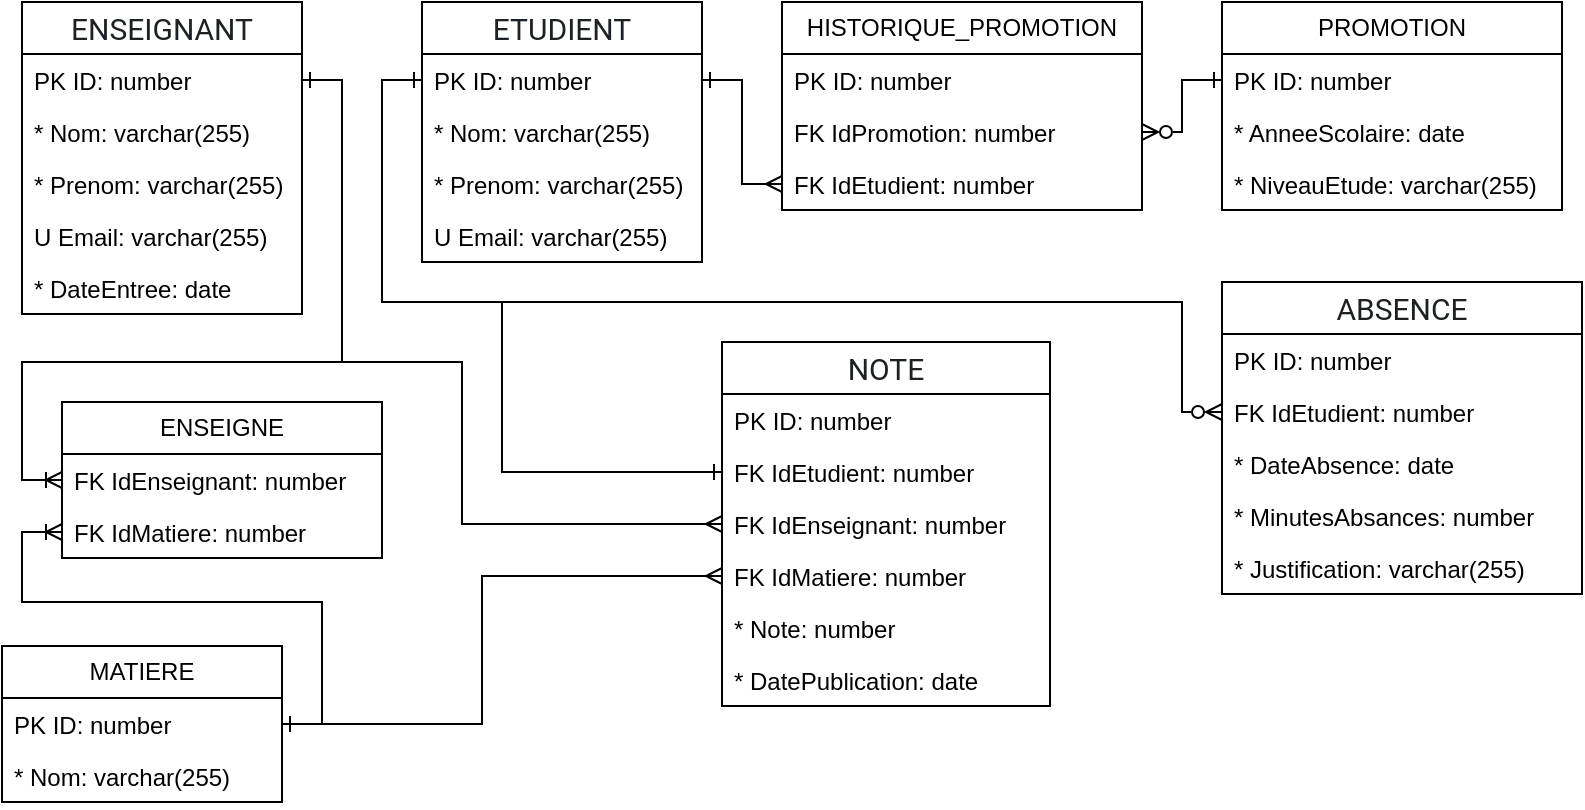 <mxfile version="25.0.3">
  <diagram name="Page-1" id="5QHQpuwF0d0SdORkyzOC">
    <mxGraphModel dx="1028" dy="639" grid="1" gridSize="10" guides="1" tooltips="1" connect="1" arrows="1" fold="1" page="1" pageScale="1" pageWidth="827" pageHeight="1169" math="0" shadow="0">
      <root>
        <mxCell id="0" />
        <mxCell id="1" parent="0" />
        <mxCell id="vQiPM37jew7HVd68aj-R-1" value="&lt;span style=&quot;box-sizing: border-box; color: rgb(29, 33, 37); font-family: Roboto; font-size: 15px; text-align: left; background-color: rgb(255, 255, 255);&quot; id=&quot;yui_3_18_1_1_1740044298162_46&quot;&gt;ENSEIGNANT&lt;/span&gt;" style="swimlane;fontStyle=0;childLayout=stackLayout;horizontal=1;startSize=26;fillColor=none;horizontalStack=0;resizeParent=1;resizeParentMax=0;resizeLast=0;collapsible=1;marginBottom=0;whiteSpace=wrap;html=1;" vertex="1" parent="1">
          <mxGeometry x="20" y="80" width="140" height="156" as="geometry">
            <mxRectangle x="40" y="80" width="100" height="30" as="alternateBounds" />
          </mxGeometry>
        </mxCell>
        <mxCell id="vQiPM37jew7HVd68aj-R-2" value="PK ID: number" style="text;strokeColor=none;fillColor=none;align=left;verticalAlign=top;spacingLeft=4;spacingRight=4;overflow=hidden;rotatable=0;points=[[0,0.5],[1,0.5]];portConstraint=eastwest;whiteSpace=wrap;html=1;" vertex="1" parent="vQiPM37jew7HVd68aj-R-1">
          <mxGeometry y="26" width="140" height="26" as="geometry" />
        </mxCell>
        <mxCell id="vQiPM37jew7HVd68aj-R-3" value="* Nom: varchar(255)" style="text;strokeColor=none;fillColor=none;align=left;verticalAlign=top;spacingLeft=4;spacingRight=4;overflow=hidden;rotatable=0;points=[[0,0.5],[1,0.5]];portConstraint=eastwest;whiteSpace=wrap;html=1;" vertex="1" parent="vQiPM37jew7HVd68aj-R-1">
          <mxGeometry y="52" width="140" height="26" as="geometry" />
        </mxCell>
        <mxCell id="vQiPM37jew7HVd68aj-R-4" value="* Prenom: varchar(255)" style="text;strokeColor=none;fillColor=none;align=left;verticalAlign=top;spacingLeft=4;spacingRight=4;overflow=hidden;rotatable=0;points=[[0,0.5],[1,0.5]];portConstraint=eastwest;whiteSpace=wrap;html=1;" vertex="1" parent="vQiPM37jew7HVd68aj-R-1">
          <mxGeometry y="78" width="140" height="26" as="geometry" />
        </mxCell>
        <mxCell id="vQiPM37jew7HVd68aj-R-10" value="U Email: varchar(255)" style="text;strokeColor=none;fillColor=none;align=left;verticalAlign=top;spacingLeft=4;spacingRight=4;overflow=hidden;rotatable=0;points=[[0,0.5],[1,0.5]];portConstraint=eastwest;whiteSpace=wrap;html=1;" vertex="1" parent="vQiPM37jew7HVd68aj-R-1">
          <mxGeometry y="104" width="140" height="26" as="geometry" />
        </mxCell>
        <mxCell id="vQiPM37jew7HVd68aj-R-12" value="* DateEntree: date" style="text;strokeColor=none;fillColor=none;align=left;verticalAlign=top;spacingLeft=4;spacingRight=4;overflow=hidden;rotatable=0;points=[[0,0.5],[1,0.5]];portConstraint=eastwest;whiteSpace=wrap;html=1;" vertex="1" parent="vQiPM37jew7HVd68aj-R-1">
          <mxGeometry y="130" width="140" height="26" as="geometry" />
        </mxCell>
        <mxCell id="vQiPM37jew7HVd68aj-R-6" value="&lt;span style=&quot;box-sizing: border-box; color: rgb(29, 33, 37); font-family: Roboto; font-size: 15px; text-align: left; background-color: rgb(255, 255, 255);&quot; id=&quot;yui_3_18_1_1_1740044298162_46&quot;&gt;ETUDIENT&lt;/span&gt;" style="swimlane;fontStyle=0;childLayout=stackLayout;horizontal=1;startSize=26;fillColor=none;horizontalStack=0;resizeParent=1;resizeParentMax=0;resizeLast=0;collapsible=1;marginBottom=0;whiteSpace=wrap;html=1;" vertex="1" parent="1">
          <mxGeometry x="220" y="80" width="140" height="130" as="geometry">
            <mxRectangle x="40" y="80" width="100" height="30" as="alternateBounds" />
          </mxGeometry>
        </mxCell>
        <mxCell id="vQiPM37jew7HVd68aj-R-7" value="PK ID: number" style="text;strokeColor=none;fillColor=none;align=left;verticalAlign=top;spacingLeft=4;spacingRight=4;overflow=hidden;rotatable=0;points=[[0,0.5],[1,0.5]];portConstraint=eastwest;whiteSpace=wrap;html=1;" vertex="1" parent="vQiPM37jew7HVd68aj-R-6">
          <mxGeometry y="26" width="140" height="26" as="geometry" />
        </mxCell>
        <mxCell id="vQiPM37jew7HVd68aj-R-8" value="* Nom: varchar(255)" style="text;strokeColor=none;fillColor=none;align=left;verticalAlign=top;spacingLeft=4;spacingRight=4;overflow=hidden;rotatable=0;points=[[0,0.5],[1,0.5]];portConstraint=eastwest;whiteSpace=wrap;html=1;" vertex="1" parent="vQiPM37jew7HVd68aj-R-6">
          <mxGeometry y="52" width="140" height="26" as="geometry" />
        </mxCell>
        <mxCell id="vQiPM37jew7HVd68aj-R-9" value="* Prenom: varchar(255)" style="text;strokeColor=none;fillColor=none;align=left;verticalAlign=top;spacingLeft=4;spacingRight=4;overflow=hidden;rotatable=0;points=[[0,0.5],[1,0.5]];portConstraint=eastwest;whiteSpace=wrap;html=1;" vertex="1" parent="vQiPM37jew7HVd68aj-R-6">
          <mxGeometry y="78" width="140" height="26" as="geometry" />
        </mxCell>
        <mxCell id="vQiPM37jew7HVd68aj-R-13" value="U Email: varchar(255)" style="text;strokeColor=none;fillColor=none;align=left;verticalAlign=top;spacingLeft=4;spacingRight=4;overflow=hidden;rotatable=0;points=[[0,0.5],[1,0.5]];portConstraint=eastwest;whiteSpace=wrap;html=1;" vertex="1" parent="vQiPM37jew7HVd68aj-R-6">
          <mxGeometry y="104" width="140" height="26" as="geometry" />
        </mxCell>
        <mxCell id="vQiPM37jew7HVd68aj-R-14" value="PROMOTION" style="swimlane;fontStyle=0;childLayout=stackLayout;horizontal=1;startSize=26;fillColor=none;horizontalStack=0;resizeParent=1;resizeParentMax=0;resizeLast=0;collapsible=1;marginBottom=0;whiteSpace=wrap;html=1;" vertex="1" parent="1">
          <mxGeometry x="620" y="80" width="170" height="104" as="geometry" />
        </mxCell>
        <mxCell id="vQiPM37jew7HVd68aj-R-15" value="PK ID: number" style="text;strokeColor=none;fillColor=none;align=left;verticalAlign=top;spacingLeft=4;spacingRight=4;overflow=hidden;rotatable=0;points=[[0,0.5],[1,0.5]];portConstraint=eastwest;whiteSpace=wrap;html=1;" vertex="1" parent="vQiPM37jew7HVd68aj-R-14">
          <mxGeometry y="26" width="170" height="26" as="geometry" />
        </mxCell>
        <mxCell id="vQiPM37jew7HVd68aj-R-16" value="* AnneeScolaire: date" style="text;strokeColor=none;fillColor=none;align=left;verticalAlign=top;spacingLeft=4;spacingRight=4;overflow=hidden;rotatable=0;points=[[0,0.5],[1,0.5]];portConstraint=eastwest;whiteSpace=wrap;html=1;" vertex="1" parent="vQiPM37jew7HVd68aj-R-14">
          <mxGeometry y="52" width="170" height="26" as="geometry" />
        </mxCell>
        <mxCell id="vQiPM37jew7HVd68aj-R-17" value="* NiveauEtude: varchar(255)" style="text;strokeColor=none;fillColor=none;align=left;verticalAlign=top;spacingLeft=4;spacingRight=4;overflow=hidden;rotatable=0;points=[[0,0.5],[1,0.5]];portConstraint=eastwest;whiteSpace=wrap;html=1;" vertex="1" parent="vQiPM37jew7HVd68aj-R-14">
          <mxGeometry y="78" width="170" height="26" as="geometry" />
        </mxCell>
        <mxCell id="vQiPM37jew7HVd68aj-R-18" value="HISTORIQUE_PROMOTION" style="swimlane;fontStyle=0;childLayout=stackLayout;horizontal=1;startSize=26;fillColor=none;horizontalStack=0;resizeParent=1;resizeParentMax=0;resizeLast=0;collapsible=1;marginBottom=0;whiteSpace=wrap;html=1;" vertex="1" parent="1">
          <mxGeometry x="400" y="80" width="180" height="104" as="geometry" />
        </mxCell>
        <mxCell id="vQiPM37jew7HVd68aj-R-19" value="PK ID: number" style="text;strokeColor=none;fillColor=none;align=left;verticalAlign=top;spacingLeft=4;spacingRight=4;overflow=hidden;rotatable=0;points=[[0,0.5],[1,0.5]];portConstraint=eastwest;whiteSpace=wrap;html=1;" vertex="1" parent="vQiPM37jew7HVd68aj-R-18">
          <mxGeometry y="26" width="180" height="26" as="geometry" />
        </mxCell>
        <mxCell id="vQiPM37jew7HVd68aj-R-20" value="FK IdPromotion: number" style="text;strokeColor=none;fillColor=none;align=left;verticalAlign=top;spacingLeft=4;spacingRight=4;overflow=hidden;rotatable=0;points=[[0,0.5],[1,0.5]];portConstraint=eastwest;whiteSpace=wrap;html=1;" vertex="1" parent="vQiPM37jew7HVd68aj-R-18">
          <mxGeometry y="52" width="180" height="26" as="geometry" />
        </mxCell>
        <mxCell id="vQiPM37jew7HVd68aj-R-21" value="FK IdEtudient: number" style="text;strokeColor=none;fillColor=none;align=left;verticalAlign=top;spacingLeft=4;spacingRight=4;overflow=hidden;rotatable=0;points=[[0,0.5],[1,0.5]];portConstraint=eastwest;whiteSpace=wrap;html=1;" vertex="1" parent="vQiPM37jew7HVd68aj-R-18">
          <mxGeometry y="78" width="180" height="26" as="geometry" />
        </mxCell>
        <mxCell id="vQiPM37jew7HVd68aj-R-58" style="edgeStyle=orthogonalEdgeStyle;rounded=0;orthogonalLoop=1;jettySize=auto;html=1;exitX=1;exitY=0.5;exitDx=0;exitDy=0;entryX=0;entryY=0.5;entryDx=0;entryDy=0;startArrow=ERone;startFill=0;endArrow=ERoneToMany;endFill=0;" edge="1" parent="1" source="vQiPM37jew7HVd68aj-R-22" target="vQiPM37jew7HVd68aj-R-28">
          <mxGeometry relative="1" as="geometry" />
        </mxCell>
        <mxCell id="vQiPM37jew7HVd68aj-R-22" value="MATIERE" style="swimlane;fontStyle=0;childLayout=stackLayout;horizontal=1;startSize=26;fillColor=none;horizontalStack=0;resizeParent=1;resizeParentMax=0;resizeLast=0;collapsible=1;marginBottom=0;whiteSpace=wrap;html=1;" vertex="1" parent="1">
          <mxGeometry x="10" y="402" width="140" height="78" as="geometry" />
        </mxCell>
        <mxCell id="vQiPM37jew7HVd68aj-R-23" value="PK ID: number" style="text;strokeColor=none;fillColor=none;align=left;verticalAlign=top;spacingLeft=4;spacingRight=4;overflow=hidden;rotatable=0;points=[[0,0.5],[1,0.5]];portConstraint=eastwest;whiteSpace=wrap;html=1;" vertex="1" parent="vQiPM37jew7HVd68aj-R-22">
          <mxGeometry y="26" width="140" height="26" as="geometry" />
        </mxCell>
        <mxCell id="vQiPM37jew7HVd68aj-R-24" value="* Nom: varchar(255)" style="text;strokeColor=none;fillColor=none;align=left;verticalAlign=top;spacingLeft=4;spacingRight=4;overflow=hidden;rotatable=0;points=[[0,0.5],[1,0.5]];portConstraint=eastwest;whiteSpace=wrap;html=1;" vertex="1" parent="vQiPM37jew7HVd68aj-R-22">
          <mxGeometry y="52" width="140" height="26" as="geometry" />
        </mxCell>
        <mxCell id="vQiPM37jew7HVd68aj-R-26" value="ENSEIGNE" style="swimlane;fontStyle=0;childLayout=stackLayout;horizontal=1;startSize=26;fillColor=none;horizontalStack=0;resizeParent=1;resizeParentMax=0;resizeLast=0;collapsible=1;marginBottom=0;whiteSpace=wrap;html=1;" vertex="1" parent="1">
          <mxGeometry x="40" y="280" width="160" height="78" as="geometry" />
        </mxCell>
        <mxCell id="vQiPM37jew7HVd68aj-R-27" value="FK IdEnseignant: number" style="text;strokeColor=none;fillColor=none;align=left;verticalAlign=top;spacingLeft=4;spacingRight=4;overflow=hidden;rotatable=0;points=[[0,0.5],[1,0.5]];portConstraint=eastwest;whiteSpace=wrap;html=1;" vertex="1" parent="vQiPM37jew7HVd68aj-R-26">
          <mxGeometry y="26" width="160" height="26" as="geometry" />
        </mxCell>
        <mxCell id="vQiPM37jew7HVd68aj-R-28" value="FK IdMatiere: number" style="text;strokeColor=none;fillColor=none;align=left;verticalAlign=top;spacingLeft=4;spacingRight=4;overflow=hidden;rotatable=0;points=[[0,0.5],[1,0.5]];portConstraint=eastwest;whiteSpace=wrap;html=1;" vertex="1" parent="vQiPM37jew7HVd68aj-R-26">
          <mxGeometry y="52" width="160" height="26" as="geometry" />
        </mxCell>
        <mxCell id="vQiPM37jew7HVd68aj-R-29" value="&lt;span style=&quot;box-sizing: border-box; color: rgb(29, 33, 37); font-family: Roboto; font-size: 15px; text-align: left; background-color: rgb(255, 255, 255);&quot; id=&quot;yui_3_18_1_1_1740044298162_46&quot;&gt;NOTE&lt;/span&gt;" style="swimlane;fontStyle=0;childLayout=stackLayout;horizontal=1;startSize=26;fillColor=none;horizontalStack=0;resizeParent=1;resizeParentMax=0;resizeLast=0;collapsible=1;marginBottom=0;whiteSpace=wrap;html=1;" vertex="1" parent="1">
          <mxGeometry x="370" y="250" width="164" height="182" as="geometry">
            <mxRectangle x="40" y="80" width="100" height="30" as="alternateBounds" />
          </mxGeometry>
        </mxCell>
        <mxCell id="vQiPM37jew7HVd68aj-R-30" value="PK ID: number" style="text;strokeColor=none;fillColor=none;align=left;verticalAlign=top;spacingLeft=4;spacingRight=4;overflow=hidden;rotatable=0;points=[[0,0.5],[1,0.5]];portConstraint=eastwest;whiteSpace=wrap;html=1;" vertex="1" parent="vQiPM37jew7HVd68aj-R-29">
          <mxGeometry y="26" width="164" height="26" as="geometry" />
        </mxCell>
        <mxCell id="vQiPM37jew7HVd68aj-R-31" value="FK IdEtudient: number" style="text;strokeColor=none;fillColor=none;align=left;verticalAlign=top;spacingLeft=4;spacingRight=4;overflow=hidden;rotatable=0;points=[[0,0.5],[1,0.5]];portConstraint=eastwest;whiteSpace=wrap;html=1;" vertex="1" parent="vQiPM37jew7HVd68aj-R-29">
          <mxGeometry y="52" width="164" height="26" as="geometry" />
        </mxCell>
        <mxCell id="vQiPM37jew7HVd68aj-R-32" value="FK IdEnseignant: number" style="text;strokeColor=none;fillColor=none;align=left;verticalAlign=top;spacingLeft=4;spacingRight=4;overflow=hidden;rotatable=0;points=[[0,0.5],[1,0.5]];portConstraint=eastwest;whiteSpace=wrap;html=1;" vertex="1" parent="vQiPM37jew7HVd68aj-R-29">
          <mxGeometry y="78" width="164" height="26" as="geometry" />
        </mxCell>
        <mxCell id="vQiPM37jew7HVd68aj-R-33" value="FK IdMatiere: number" style="text;strokeColor=none;fillColor=none;align=left;verticalAlign=top;spacingLeft=4;spacingRight=4;overflow=hidden;rotatable=0;points=[[0,0.5],[1,0.5]];portConstraint=eastwest;whiteSpace=wrap;html=1;" vertex="1" parent="vQiPM37jew7HVd68aj-R-29">
          <mxGeometry y="104" width="164" height="26" as="geometry" />
        </mxCell>
        <mxCell id="vQiPM37jew7HVd68aj-R-34" value="* Note: number" style="text;strokeColor=none;fillColor=none;align=left;verticalAlign=top;spacingLeft=4;spacingRight=4;overflow=hidden;rotatable=0;points=[[0,0.5],[1,0.5]];portConstraint=eastwest;whiteSpace=wrap;html=1;" vertex="1" parent="vQiPM37jew7HVd68aj-R-29">
          <mxGeometry y="130" width="164" height="26" as="geometry" />
        </mxCell>
        <mxCell id="vQiPM37jew7HVd68aj-R-35" value="* DatePublication: date" style="text;strokeColor=none;fillColor=none;align=left;verticalAlign=top;spacingLeft=4;spacingRight=4;overflow=hidden;rotatable=0;points=[[0,0.5],[1,0.5]];portConstraint=eastwest;whiteSpace=wrap;html=1;" vertex="1" parent="vQiPM37jew7HVd68aj-R-29">
          <mxGeometry y="156" width="164" height="26" as="geometry" />
        </mxCell>
        <mxCell id="vQiPM37jew7HVd68aj-R-36" value="&lt;span style=&quot;box-sizing: border-box; color: rgb(29, 33, 37); font-family: Roboto; font-size: 15px; text-align: left; background-color: rgb(255, 255, 255);&quot; id=&quot;yui_3_18_1_1_1740044298162_46&quot;&gt;ABSENCE&lt;/span&gt;" style="swimlane;fontStyle=0;childLayout=stackLayout;horizontal=1;startSize=26;fillColor=none;horizontalStack=0;resizeParent=1;resizeParentMax=0;resizeLast=0;collapsible=1;marginBottom=0;whiteSpace=wrap;html=1;" vertex="1" parent="1">
          <mxGeometry x="620" y="220" width="180" height="156" as="geometry">
            <mxRectangle x="40" y="80" width="100" height="30" as="alternateBounds" />
          </mxGeometry>
        </mxCell>
        <mxCell id="vQiPM37jew7HVd68aj-R-37" value="PK ID: number" style="text;strokeColor=none;fillColor=none;align=left;verticalAlign=top;spacingLeft=4;spacingRight=4;overflow=hidden;rotatable=0;points=[[0,0.5],[1,0.5]];portConstraint=eastwest;whiteSpace=wrap;html=1;" vertex="1" parent="vQiPM37jew7HVd68aj-R-36">
          <mxGeometry y="26" width="180" height="26" as="geometry" />
        </mxCell>
        <mxCell id="vQiPM37jew7HVd68aj-R-38" value="FK IdEtudient: number" style="text;strokeColor=none;fillColor=none;align=left;verticalAlign=top;spacingLeft=4;spacingRight=4;overflow=hidden;rotatable=0;points=[[0,0.5],[1,0.5]];portConstraint=eastwest;whiteSpace=wrap;html=1;" vertex="1" parent="vQiPM37jew7HVd68aj-R-36">
          <mxGeometry y="52" width="180" height="26" as="geometry" />
        </mxCell>
        <mxCell id="vQiPM37jew7HVd68aj-R-39" value="* DateAbsence: date" style="text;strokeColor=none;fillColor=none;align=left;verticalAlign=top;spacingLeft=4;spacingRight=4;overflow=hidden;rotatable=0;points=[[0,0.5],[1,0.5]];portConstraint=eastwest;whiteSpace=wrap;html=1;" vertex="1" parent="vQiPM37jew7HVd68aj-R-36">
          <mxGeometry y="78" width="180" height="26" as="geometry" />
        </mxCell>
        <mxCell id="vQiPM37jew7HVd68aj-R-40" value="* MinutesAbsances: number" style="text;strokeColor=none;fillColor=none;align=left;verticalAlign=top;spacingLeft=4;spacingRight=4;overflow=hidden;rotatable=0;points=[[0,0.5],[1,0.5]];portConstraint=eastwest;whiteSpace=wrap;html=1;" vertex="1" parent="vQiPM37jew7HVd68aj-R-36">
          <mxGeometry y="104" width="180" height="26" as="geometry" />
        </mxCell>
        <mxCell id="vQiPM37jew7HVd68aj-R-41" value="* Justification: varchar(255)" style="text;strokeColor=none;fillColor=none;align=left;verticalAlign=top;spacingLeft=4;spacingRight=4;overflow=hidden;rotatable=0;points=[[0,0.5],[1,0.5]];portConstraint=eastwest;whiteSpace=wrap;html=1;" vertex="1" parent="vQiPM37jew7HVd68aj-R-36">
          <mxGeometry y="130" width="180" height="26" as="geometry" />
        </mxCell>
        <mxCell id="vQiPM37jew7HVd68aj-R-43" style="edgeStyle=orthogonalEdgeStyle;rounded=0;orthogonalLoop=1;jettySize=auto;html=1;exitX=1;exitY=0.5;exitDx=0;exitDy=0;startArrow=ERone;startFill=0;endArrow=ERoneToMany;endFill=0;jumpStyle=arc;" edge="1" parent="1" source="vQiPM37jew7HVd68aj-R-2" target="vQiPM37jew7HVd68aj-R-27">
          <mxGeometry relative="1" as="geometry">
            <Array as="points">
              <mxPoint x="180" y="119" />
              <mxPoint x="180" y="260" />
              <mxPoint x="20" y="260" />
              <mxPoint x="20" y="319" />
            </Array>
          </mxGeometry>
        </mxCell>
        <mxCell id="vQiPM37jew7HVd68aj-R-45" style="edgeStyle=orthogonalEdgeStyle;rounded=0;orthogonalLoop=1;jettySize=auto;html=1;exitX=1;exitY=0.5;exitDx=0;exitDy=0;entryX=0;entryY=0.5;entryDx=0;entryDy=0;endArrow=ERmany;endFill=0;startArrow=ERone;startFill=0;jumpStyle=arc;" edge="1" parent="1" source="vQiPM37jew7HVd68aj-R-7" target="vQiPM37jew7HVd68aj-R-21">
          <mxGeometry relative="1" as="geometry">
            <Array as="points">
              <mxPoint x="380" y="119" />
              <mxPoint x="380" y="171" />
            </Array>
          </mxGeometry>
        </mxCell>
        <mxCell id="vQiPM37jew7HVd68aj-R-46" style="edgeStyle=orthogonalEdgeStyle;rounded=0;orthogonalLoop=1;jettySize=auto;html=1;jumpStyle=arc;startArrow=ERone;startFill=0;endArrow=ERzeroToMany;endFill=0;entryX=1;entryY=0.5;entryDx=0;entryDy=0;exitX=0;exitY=0.5;exitDx=0;exitDy=0;" edge="1" parent="1" source="vQiPM37jew7HVd68aj-R-15" target="vQiPM37jew7HVd68aj-R-20">
          <mxGeometry relative="1" as="geometry">
            <mxPoint x="590" y="460" as="sourcePoint" />
            <mxPoint x="650" y="160" as="targetPoint" />
            <Array as="points">
              <mxPoint x="600" y="119" />
              <mxPoint x="600" y="145" />
            </Array>
          </mxGeometry>
        </mxCell>
        <mxCell id="vQiPM37jew7HVd68aj-R-47" style="edgeStyle=orthogonalEdgeStyle;rounded=0;orthogonalLoop=1;jettySize=auto;html=1;entryX=0;entryY=0.5;entryDx=0;entryDy=0;startArrow=ERone;startFill=0;endArrow=ERone;endFill=0;exitX=0;exitY=0.5;exitDx=0;exitDy=0;" edge="1" parent="1" source="vQiPM37jew7HVd68aj-R-7" target="vQiPM37jew7HVd68aj-R-31">
          <mxGeometry relative="1" as="geometry">
            <mxPoint x="300" y="270" as="sourcePoint" />
            <Array as="points">
              <mxPoint x="200" y="119" />
              <mxPoint x="200" y="230" />
              <mxPoint x="260" y="230" />
              <mxPoint x="260" y="315" />
            </Array>
          </mxGeometry>
        </mxCell>
        <mxCell id="vQiPM37jew7HVd68aj-R-49" style="edgeStyle=orthogonalEdgeStyle;rounded=0;orthogonalLoop=1;jettySize=auto;html=1;exitX=1;exitY=0.5;exitDx=0;exitDy=0;endArrow=ERmany;endFill=0;startArrow=ERone;startFill=0;jumpStyle=arc;entryX=0;entryY=0.5;entryDx=0;entryDy=0;" edge="1" parent="1" source="vQiPM37jew7HVd68aj-R-2" target="vQiPM37jew7HVd68aj-R-32">
          <mxGeometry relative="1" as="geometry">
            <mxPoint x="240" y="350" as="targetPoint" />
            <Array as="points">
              <mxPoint x="180" y="119" />
              <mxPoint x="180" y="260" />
              <mxPoint x="240" y="260" />
              <mxPoint x="240" y="341" />
            </Array>
          </mxGeometry>
        </mxCell>
        <mxCell id="vQiPM37jew7HVd68aj-R-50" style="edgeStyle=orthogonalEdgeStyle;rounded=0;orthogonalLoop=1;jettySize=auto;html=1;entryX=0;entryY=0.5;entryDx=0;entryDy=0;endArrow=ERmany;endFill=0;startArrow=ERone;startFill=0;" edge="1" parent="1" target="vQiPM37jew7HVd68aj-R-33">
          <mxGeometry relative="1" as="geometry">
            <mxPoint x="150" y="441" as="sourcePoint" />
            <Array as="points">
              <mxPoint x="250" y="441" />
              <mxPoint x="250" y="367" />
            </Array>
          </mxGeometry>
        </mxCell>
        <mxCell id="vQiPM37jew7HVd68aj-R-57" style="edgeStyle=orthogonalEdgeStyle;rounded=0;orthogonalLoop=1;jettySize=auto;html=1;exitX=0;exitY=0.5;exitDx=0;exitDy=0;entryX=0;entryY=0.5;entryDx=0;entryDy=0;startArrow=ERone;startFill=0;endArrow=ERzeroToMany;endFill=0;" edge="1" parent="1" source="vQiPM37jew7HVd68aj-R-7" target="vQiPM37jew7HVd68aj-R-38">
          <mxGeometry relative="1" as="geometry">
            <Array as="points">
              <mxPoint x="200" y="119" />
              <mxPoint x="200" y="230" />
              <mxPoint x="600" y="230" />
              <mxPoint x="600" y="285" />
            </Array>
          </mxGeometry>
        </mxCell>
      </root>
    </mxGraphModel>
  </diagram>
</mxfile>
